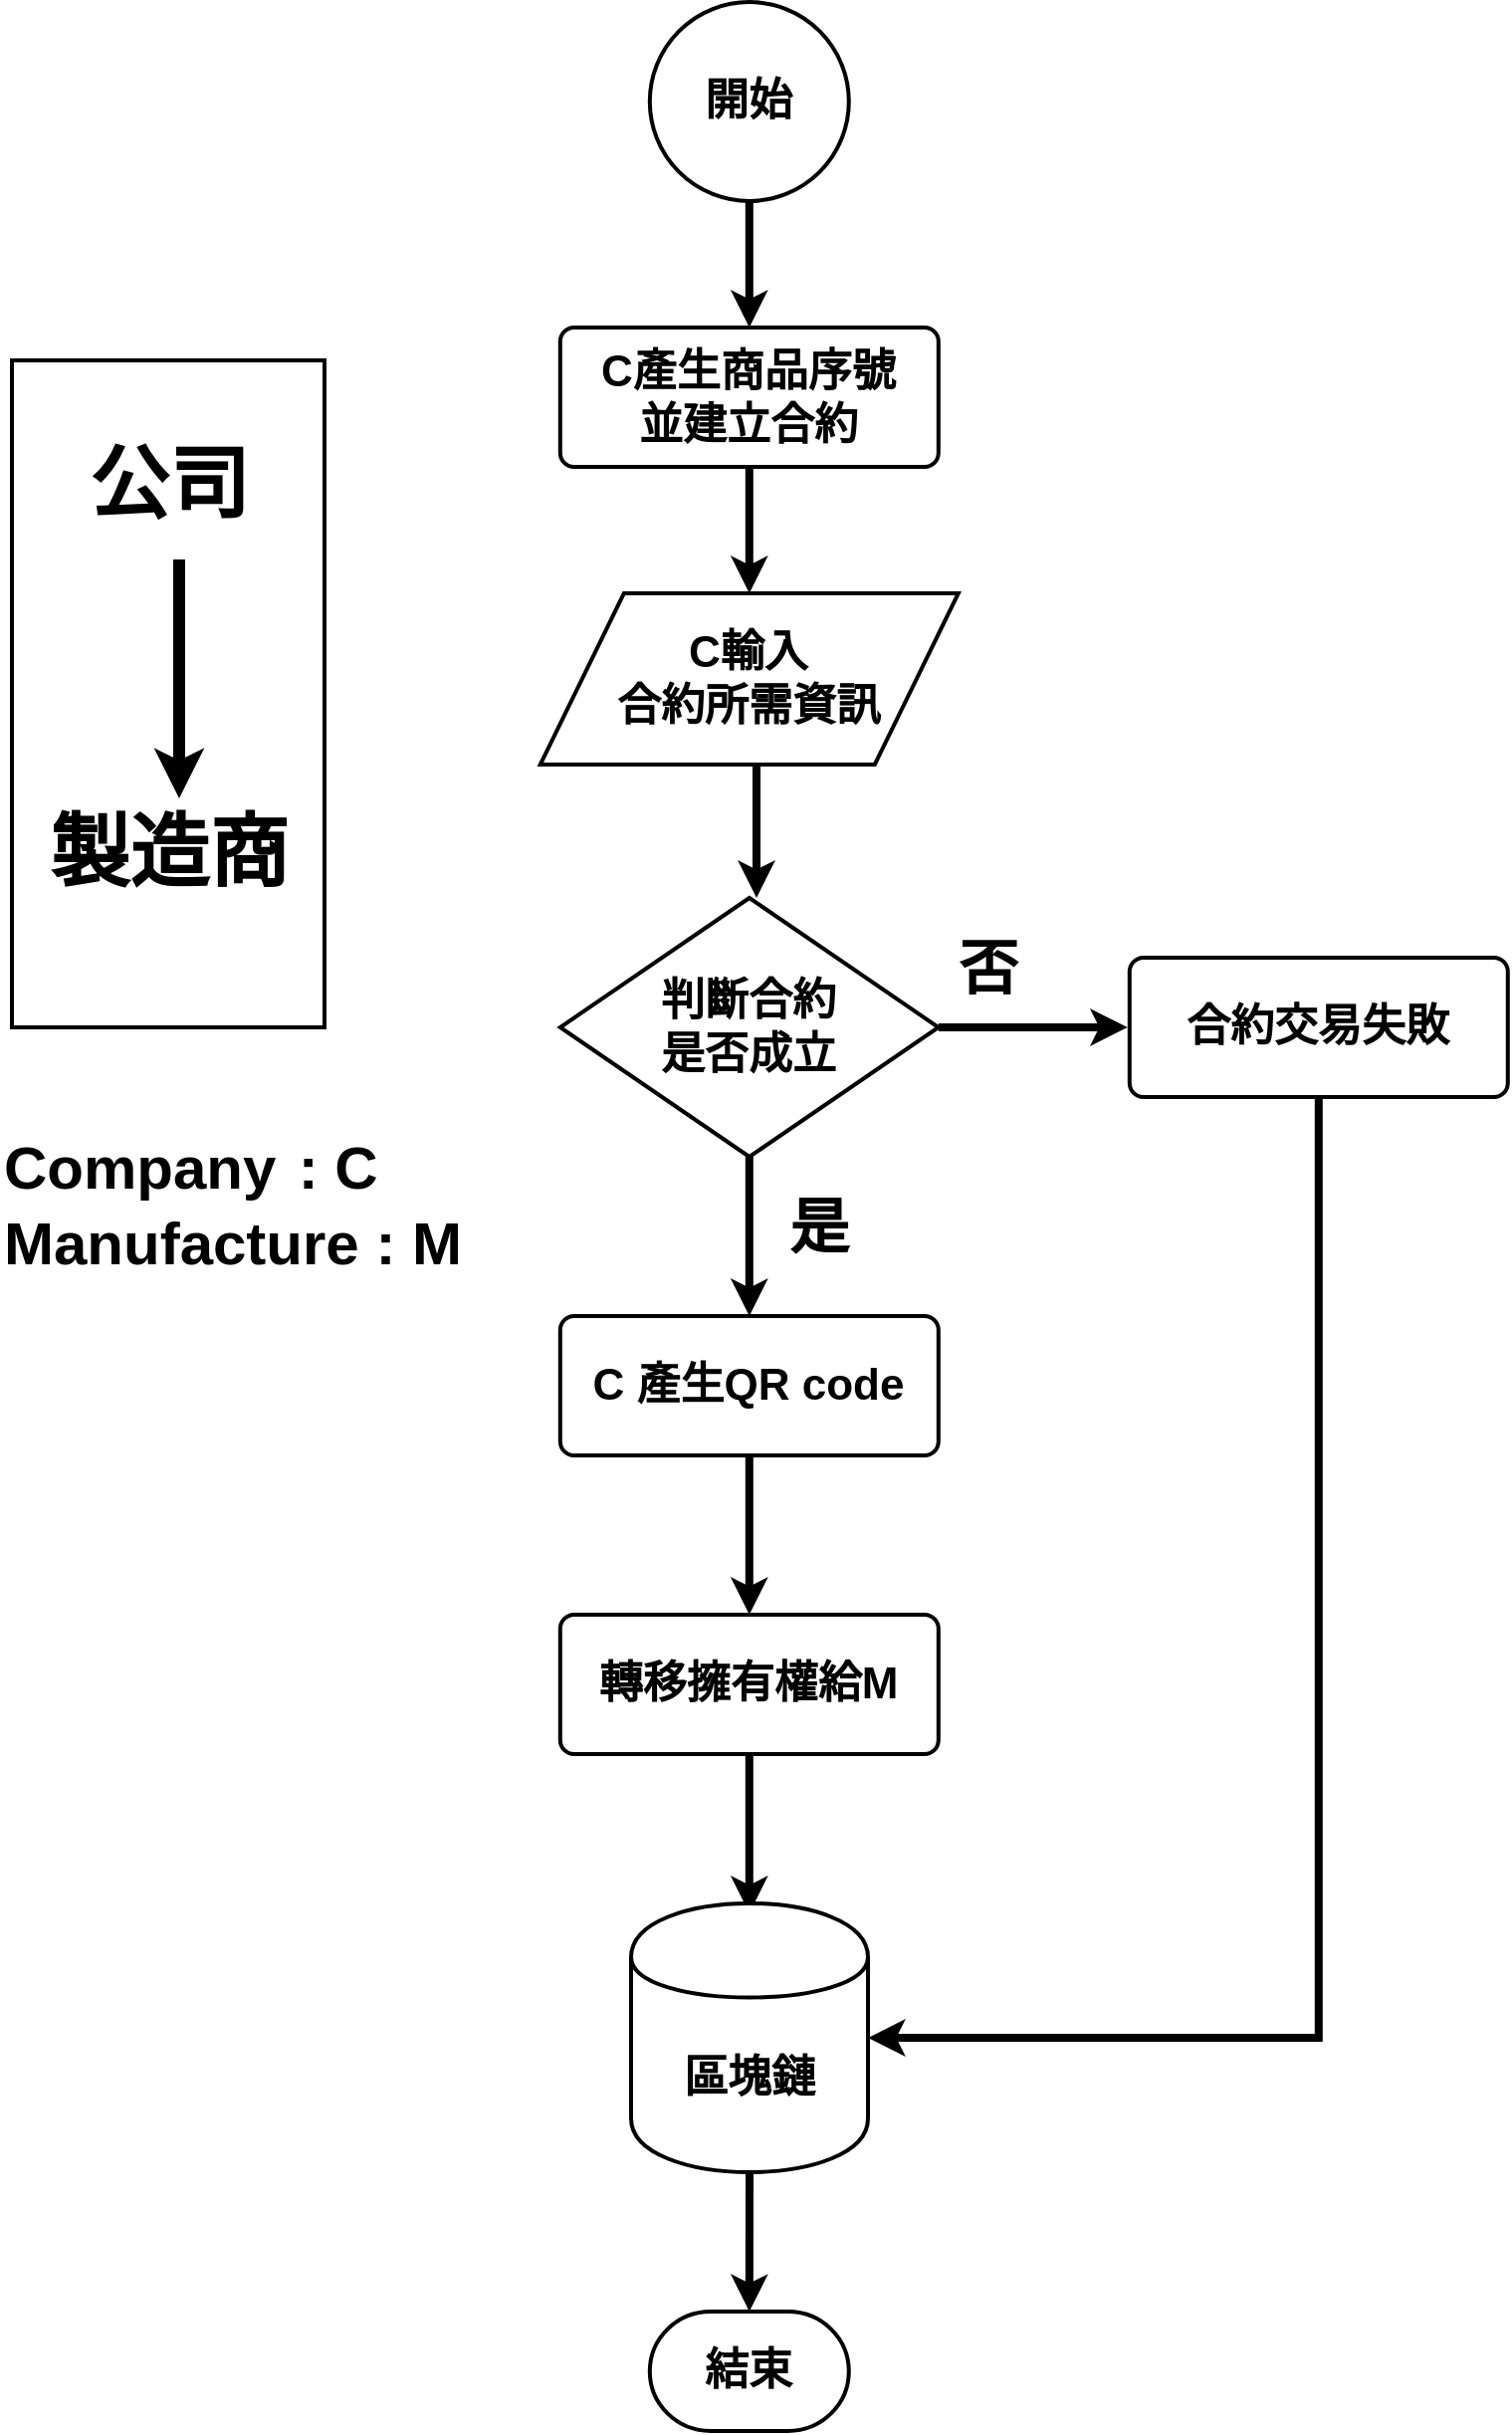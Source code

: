 <mxfile version="10.6.5" type="device"><diagram id="PjsKlbuWAZjGyTd4TO1F" name="第 1 页"><mxGraphModel dx="-110" dy="641" grid="1" gridSize="10" guides="1" tooltips="1" connect="1" arrows="1" fold="1" page="1" pageScale="1" pageWidth="827" pageHeight="1169" math="0" shadow="0"><root><mxCell id="0"/><mxCell id="1" parent="0"/><mxCell id="tK8d8J8FubOKYDXkeEDw-1" value="" style="rounded=0;whiteSpace=wrap;html=1;labelBackgroundColor=none;strokeWidth=2;" parent="1" vertex="1"><mxGeometry x="986.0" y="320" width="157" height="335" as="geometry"/></mxCell><mxCell id="tK8d8J8FubOKYDXkeEDw-2" value="" style="edgeStyle=orthogonalEdgeStyle;rounded=0;orthogonalLoop=1;jettySize=auto;html=1;fontSize=22;strokeWidth=4;" parent="1" source="tK8d8J8FubOKYDXkeEDw-4" edge="1"><mxGeometry relative="1" as="geometry"><mxPoint x="1546.4" y="655" as="targetPoint"/></mxGeometry></mxCell><mxCell id="tK8d8J8FubOKYDXkeEDw-3" value="" style="edgeStyle=orthogonalEdgeStyle;rounded=0;orthogonalLoop=1;jettySize=auto;html=1;fontSize=22;strokeWidth=4;align=center;" parent="1" source="tK8d8J8FubOKYDXkeEDw-4" edge="1"><mxGeometry relative="1" as="geometry"><mxPoint x="1356.4" y="800" as="targetPoint"/></mxGeometry></mxCell><mxCell id="tK8d8J8FubOKYDXkeEDw-4" value="&lt;b&gt;判斷合約&lt;br&gt;是否成立&lt;/b&gt;" style="strokeWidth=2;html=1;shape=mxgraph.flowchart.decision;whiteSpace=wrap;fontSize=22;align=center;" parent="1" vertex="1"><mxGeometry x="1261.4" y="590" width="190" height="130" as="geometry"/></mxCell><mxCell id="tK8d8J8FubOKYDXkeEDw-5" value="&lt;font style=&quot;font-size: 22px&quot;&gt;&lt;b&gt;開始&lt;/b&gt;&lt;/font&gt;" style="strokeWidth=2;html=1;shape=mxgraph.flowchart.start_2;whiteSpace=wrap;align=center;" parent="1" vertex="1"><mxGeometry x="1306.4" y="140" width="100" height="100" as="geometry"/></mxCell><mxCell id="tK8d8J8FubOKYDXkeEDw-6" value="&lt;span&gt;&lt;font style=&quot;font-size: 22px&quot;&gt;&lt;b&gt;C產生商品序號&lt;br&gt;並建立合約&lt;/b&gt;&lt;br&gt;&lt;/font&gt;&lt;/span&gt;" style="rounded=1;whiteSpace=wrap;html=1;absoluteArcSize=1;arcSize=14;strokeWidth=2;align=center;" parent="1" vertex="1"><mxGeometry x="1261.4" y="303.5" width="190" height="70" as="geometry"/></mxCell><mxCell id="laAq48kci35fIhbVAM5l-2" style="edgeStyle=orthogonalEdgeStyle;rounded=0;orthogonalLoop=1;jettySize=auto;html=1;exitX=0.5;exitY=1;exitDx=0;exitDy=0;entryX=1;entryY=0.5;entryDx=0;entryDy=0;strokeWidth=4;" parent="1" source="tK8d8J8FubOKYDXkeEDw-7" target="tK8d8J8FubOKYDXkeEDw-18" edge="1"><mxGeometry relative="1" as="geometry"/></mxCell><mxCell id="tK8d8J8FubOKYDXkeEDw-7" value="&lt;b&gt;合約交易失敗&lt;/b&gt;" style="rounded=1;whiteSpace=wrap;html=1;absoluteArcSize=1;arcSize=14;strokeWidth=2;fontSize=22;" parent="1" vertex="1"><mxGeometry x="1547.4" y="620" width="190" height="70" as="geometry"/></mxCell><mxCell id="tK8d8J8FubOKYDXkeEDw-8" value="&lt;font style=&quot;font-size: 30px&quot;&gt;&lt;b&gt;否&lt;/b&gt;&lt;/font&gt;" style="text;html=1;resizable=0;points=[];autosize=1;align=center;verticalAlign=top;spacingTop=-4;fontSize=22;" parent="1" vertex="1"><mxGeometry x="1451.4" y="605" width="50" height="30" as="geometry"/></mxCell><mxCell id="tK8d8J8FubOKYDXkeEDw-9" value="&lt;font style=&quot;font-size: 30px&quot;&gt;&lt;b&gt;是&lt;/b&gt;&lt;/font&gt;" style="text;html=1;resizable=0;points=[];autosize=1;align=center;verticalAlign=top;spacingTop=-4;fontSize=22;" parent="1" vertex="1"><mxGeometry x="1365.9" y="735" width="50" height="30" as="geometry"/></mxCell><mxCell id="tK8d8J8FubOKYDXkeEDw-12" value="" style="edgeStyle=orthogonalEdgeStyle;rounded=0;orthogonalLoop=1;jettySize=auto;html=1;strokeWidth=4;fontSize=22;align=center;" parent="1" source="tK8d8J8FubOKYDXkeEDw-13" target="tK8d8J8FubOKYDXkeEDw-15" edge="1"><mxGeometry relative="1" as="geometry"/></mxCell><mxCell id="tK8d8J8FubOKYDXkeEDw-13" value="&lt;b&gt;C 產生QR code&lt;/b&gt;" style="rounded=1;whiteSpace=wrap;html=1;absoluteArcSize=1;arcSize=14;strokeWidth=2;fontSize=22;align=center;" parent="1" vertex="1"><mxGeometry x="1261.4" y="800" width="190" height="70" as="geometry"/></mxCell><mxCell id="tK8d8J8FubOKYDXkeEDw-14" value="" style="edgeStyle=orthogonalEdgeStyle;rounded=0;orthogonalLoop=1;jettySize=auto;html=1;strokeWidth=4;fontSize=22;align=center;" parent="1" source="tK8d8J8FubOKYDXkeEDw-15" edge="1"><mxGeometry relative="1" as="geometry"><mxPoint x="1356.4" y="1100" as="targetPoint"/></mxGeometry></mxCell><mxCell id="tK8d8J8FubOKYDXkeEDw-15" value="&lt;b&gt;轉移擁有權給M&lt;/b&gt;&lt;br&gt;" style="rounded=1;whiteSpace=wrap;html=1;absoluteArcSize=1;arcSize=14;strokeWidth=2;fontSize=22;align=center;" parent="1" vertex="1"><mxGeometry x="1261.4" y="950" width="190" height="70" as="geometry"/></mxCell><mxCell id="tK8d8J8FubOKYDXkeEDw-16" value="&lt;b&gt;結束&lt;/b&gt;" style="strokeWidth=2;html=1;shape=mxgraph.flowchart.terminator;whiteSpace=wrap;fontSize=22;align=center;" parent="1" vertex="1"><mxGeometry x="1306.4" y="1300" width="100" height="60" as="geometry"/></mxCell><mxCell id="tK8d8J8FubOKYDXkeEDw-17" value="&lt;font style=&quot;font-size: 22px&quot;&gt;&lt;b&gt;C輸入&lt;br&gt;合約所需資訊&lt;/b&gt;&lt;br&gt;&lt;/font&gt;" style="shape=parallelogram;perimeter=parallelogramPerimeter;whiteSpace=wrap;html=1;align=center;strokeWidth=2;" parent="1" vertex="1"><mxGeometry x="1251.4" y="437" width="210" height="86" as="geometry"/></mxCell><mxCell id="tK8d8J8FubOKYDXkeEDw-18" value="&lt;font style=&quot;font-size: 22px&quot;&gt;&lt;b&gt;區塊鏈&lt;/b&gt;&lt;/font&gt;" style="shape=cylinder;whiteSpace=wrap;html=1;boundedLbl=1;backgroundOutline=1;align=center;strokeWidth=2;" parent="1" vertex="1"><mxGeometry x="1297" y="1095" width="119" height="135" as="geometry"/></mxCell><mxCell id="tK8d8J8FubOKYDXkeEDw-20" value="" style="endArrow=classic;html=1;exitX=0.5;exitY=1;exitDx=0;exitDy=0;entryX=0.5;entryY=0;entryDx=0;entryDy=0;entryPerimeter=0;strokeWidth=4;align=center;" parent="1" source="tK8d8J8FubOKYDXkeEDw-18" target="tK8d8J8FubOKYDXkeEDw-16" edge="1"><mxGeometry width="50" height="50" relative="1" as="geometry"><mxPoint x="1040" y="1340" as="sourcePoint"/><mxPoint x="1090" y="1290" as="targetPoint"/></mxGeometry></mxCell><mxCell id="tK8d8J8FubOKYDXkeEDw-21" value="" style="endArrow=classic;html=1;strokeWidth=4;align=center;" parent="1" edge="1"><mxGeometry width="50" height="50" relative="1" as="geometry"><mxPoint x="1360" y="524" as="sourcePoint"/><mxPoint x="1360" y="590" as="targetPoint"/></mxGeometry></mxCell><mxCell id="tK8d8J8FubOKYDXkeEDw-22" value="" style="endArrow=classic;html=1;strokeWidth=4;fontSize=4;exitX=0.5;exitY=1;exitDx=0;exitDy=0;exitPerimeter=0;entryX=0.5;entryY=0;entryDx=0;entryDy=0;align=center;" parent="1" source="tK8d8J8FubOKYDXkeEDw-5" target="tK8d8J8FubOKYDXkeEDw-6" edge="1"><mxGeometry width="50" height="50" relative="1" as="geometry"><mxPoint x="1020" y="800" as="sourcePoint"/><mxPoint x="1070" y="750" as="targetPoint"/></mxGeometry></mxCell><mxCell id="tK8d8J8FubOKYDXkeEDw-23" value="" style="endArrow=classic;html=1;strokeWidth=4;fontSize=22;align=center;exitX=0.5;exitY=1;exitDx=0;exitDy=0;entryX=0.5;entryY=0;entryDx=0;entryDy=0;" parent="1" source="tK8d8J8FubOKYDXkeEDw-6" target="tK8d8J8FubOKYDXkeEDw-17" edge="1"><mxGeometry width="50" height="50" relative="1" as="geometry"><mxPoint x="1130" y="520" as="sourcePoint"/><mxPoint x="1180" y="470" as="targetPoint"/></mxGeometry></mxCell><mxCell id="tK8d8J8FubOKYDXkeEDw-26" value="&lt;font style=&quot;font-size: 40px&quot;&gt;&lt;b&gt;公司&lt;/b&gt;&lt;/font&gt;" style="text;html=1;resizable=0;points=[];autosize=1;align=left;verticalAlign=top;spacingTop=-4;fontSize=22;labelBorderColor=none;labelBackgroundColor=none;" parent="1" vertex="1"><mxGeometry x="1023.0" y="355" width="100" height="30" as="geometry"/></mxCell><mxCell id="tK8d8J8FubOKYDXkeEDw-27" value="&lt;font style=&quot;font-size: 40px&quot;&gt;&lt;b&gt;製造商&lt;/b&gt;&lt;/font&gt;" style="text;html=1;resizable=0;points=[];autosize=1;align=left;verticalAlign=top;spacingTop=-4;fontSize=22;labelBorderColor=none;labelBackgroundColor=none;" parent="1" vertex="1"><mxGeometry x="1003.0" y="540" width="140" height="30" as="geometry"/></mxCell><mxCell id="tK8d8J8FubOKYDXkeEDw-28" value="" style="endArrow=classic;html=1;labelBackgroundColor=none;strokeWidth=6;" parent="1" edge="1"><mxGeometry width="50" height="50" relative="1" as="geometry"><mxPoint x="1070" y="420" as="sourcePoint"/><mxPoint x="1070" y="540" as="targetPoint"/></mxGeometry></mxCell><mxCell id="tK8d8J8FubOKYDXkeEDw-29" value="&lt;b&gt;&lt;font style=&quot;font-size: 30px&quot;&gt;Company&lt;/font&gt;&lt;font style=&quot;font-size: 40px&quot;&gt; &lt;/font&gt;&lt;font style=&quot;font-size: 30px&quot;&gt;:&lt;/font&gt;&lt;/b&gt;&lt;font style=&quot;font-size: 30px&quot;&gt;&lt;b&gt; C&lt;br&gt;Manufacture : M&lt;/b&gt;&lt;br&gt;&lt;/font&gt;" style="text;html=1;resizable=0;points=[];autosize=1;align=left;verticalAlign=top;spacingTop=-4;" parent="1" vertex="1"><mxGeometry x="980" y="695" width="250" height="40" as="geometry"/></mxCell></root></mxGraphModel></diagram></mxfile>